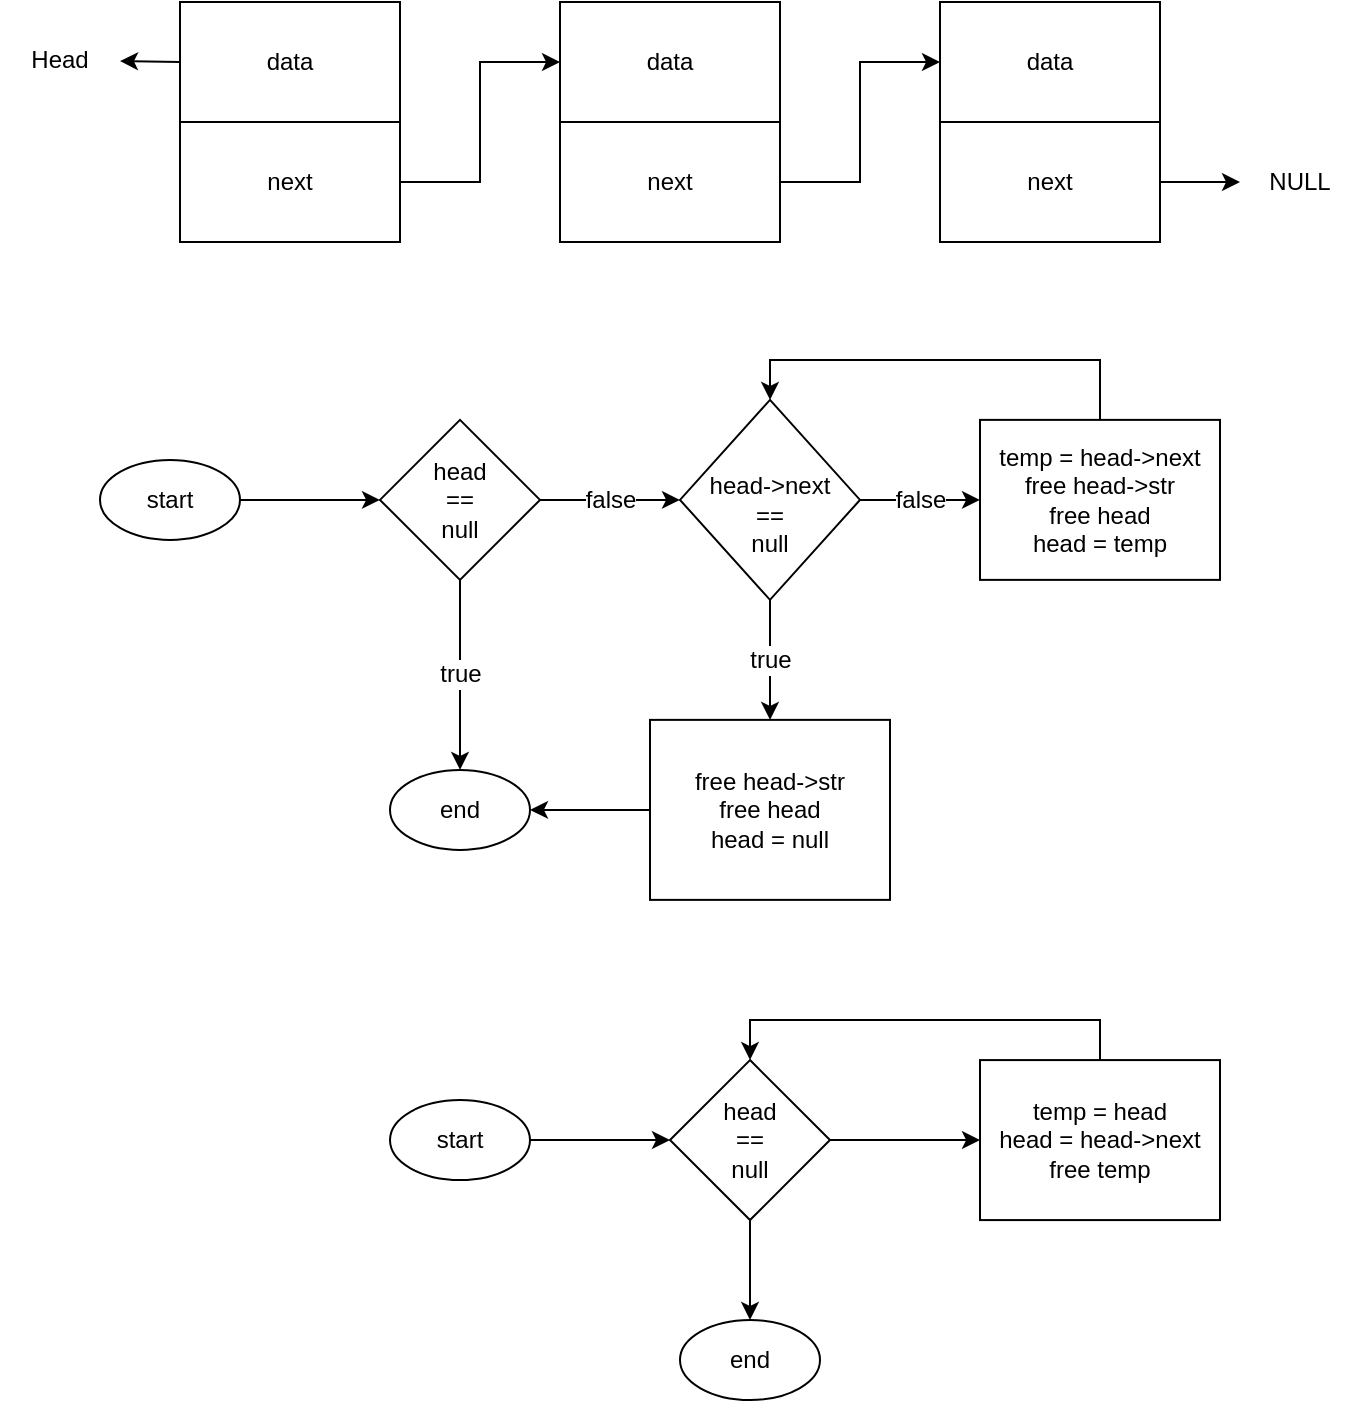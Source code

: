 <mxfile version="21.6.9" type="github" pages="2">
  <diagram name="Page-1" id="H5eP8Q7SJC7XDLgz5FSi">
    <mxGraphModel dx="758" dy="541" grid="1" gridSize="10" guides="1" tooltips="1" connect="1" arrows="1" fold="1" page="1" pageScale="1" pageWidth="850" pageHeight="1100" math="0" shadow="0">
      <root>
        <mxCell id="0" />
        <mxCell id="1" parent="0" />
        <mxCell id="j4u0opRWyv02rOqWnyuJ-2" style="edgeStyle=orthogonalEdgeStyle;rounded=0;orthogonalLoop=1;jettySize=auto;html=1;exitX=1;exitY=0.5;exitDx=0;exitDy=0;entryX=0;entryY=0.5;entryDx=0;entryDy=0;" parent="1" source="j4u0opRWyv02rOqWnyuJ-3" target="j4u0opRWyv02rOqWnyuJ-7" edge="1">
          <mxGeometry relative="1" as="geometry" />
        </mxCell>
        <mxCell id="j4u0opRWyv02rOqWnyuJ-3" value="next" style="rounded=0;whiteSpace=wrap;html=1;" parent="1" vertex="1">
          <mxGeometry x="140" y="181" width="110" height="60" as="geometry" />
        </mxCell>
        <mxCell id="j4u0opRWyv02rOqWnyuJ-4" value="data" style="rounded=0;whiteSpace=wrap;html=1;" parent="1" vertex="1">
          <mxGeometry x="140" y="121" width="110" height="60" as="geometry" />
        </mxCell>
        <mxCell id="j4u0opRWyv02rOqWnyuJ-5" style="edgeStyle=orthogonalEdgeStyle;rounded=0;orthogonalLoop=1;jettySize=auto;html=1;exitX=1;exitY=0.5;exitDx=0;exitDy=0;entryX=0;entryY=0.5;entryDx=0;entryDy=0;" parent="1" source="j4u0opRWyv02rOqWnyuJ-6" target="j4u0opRWyv02rOqWnyuJ-10" edge="1">
          <mxGeometry relative="1" as="geometry" />
        </mxCell>
        <mxCell id="j4u0opRWyv02rOqWnyuJ-6" value="next" style="rounded=0;whiteSpace=wrap;html=1;" parent="1" vertex="1">
          <mxGeometry x="330" y="181" width="110" height="60" as="geometry" />
        </mxCell>
        <mxCell id="j4u0opRWyv02rOqWnyuJ-7" value="data" style="rounded=0;whiteSpace=wrap;html=1;" parent="1" vertex="1">
          <mxGeometry x="330" y="121" width="110" height="60" as="geometry" />
        </mxCell>
        <mxCell id="j4u0opRWyv02rOqWnyuJ-8" style="edgeStyle=orthogonalEdgeStyle;rounded=0;orthogonalLoop=1;jettySize=auto;html=1;exitX=1;exitY=0.5;exitDx=0;exitDy=0;" parent="1" source="j4u0opRWyv02rOqWnyuJ-9" target="j4u0opRWyv02rOqWnyuJ-11" edge="1">
          <mxGeometry relative="1" as="geometry">
            <mxPoint x="700" y="211" as="targetPoint" />
          </mxGeometry>
        </mxCell>
        <mxCell id="j4u0opRWyv02rOqWnyuJ-9" value="next" style="rounded=0;whiteSpace=wrap;html=1;" parent="1" vertex="1">
          <mxGeometry x="520" y="181" width="110" height="60" as="geometry" />
        </mxCell>
        <mxCell id="j4u0opRWyv02rOqWnyuJ-10" value="data" style="rounded=0;whiteSpace=wrap;html=1;" parent="1" vertex="1">
          <mxGeometry x="520" y="121" width="110" height="60" as="geometry" />
        </mxCell>
        <mxCell id="j4u0opRWyv02rOqWnyuJ-11" value="NULL" style="text;html=1;strokeColor=none;fillColor=none;align=center;verticalAlign=middle;whiteSpace=wrap;rounded=0;" parent="1" vertex="1">
          <mxGeometry x="670" y="196" width="60" height="30" as="geometry" />
        </mxCell>
        <mxCell id="j4u0opRWyv02rOqWnyuJ-12" value="" style="endArrow=classic;html=1;rounded=0;exitX=0;exitY=0.5;exitDx=0;exitDy=0;" parent="1" source="j4u0opRWyv02rOqWnyuJ-4" target="j4u0opRWyv02rOqWnyuJ-13" edge="1">
          <mxGeometry width="50" height="50" relative="1" as="geometry">
            <mxPoint x="380" y="270" as="sourcePoint" />
            <mxPoint x="80" y="150" as="targetPoint" />
          </mxGeometry>
        </mxCell>
        <mxCell id="j4u0opRWyv02rOqWnyuJ-13" value="Head" style="text;html=1;strokeColor=none;fillColor=none;align=center;verticalAlign=middle;whiteSpace=wrap;rounded=0;" parent="1" vertex="1">
          <mxGeometry x="50" y="135" width="60" height="30" as="geometry" />
        </mxCell>
        <mxCell id="j4u0opRWyv02rOqWnyuJ-25" value="false" style="edgeStyle=orthogonalEdgeStyle;rounded=0;orthogonalLoop=1;jettySize=auto;html=1;exitX=1;exitY=0.5;exitDx=0;exitDy=0;entryX=0;entryY=0.5;entryDx=0;entryDy=0;fontSize=12;" parent="1" source="j4u0opRWyv02rOqWnyuJ-16" target="j4u0opRWyv02rOqWnyuJ-20" edge="1">
          <mxGeometry relative="1" as="geometry">
            <mxPoint x="390" y="369.94" as="targetPoint" />
          </mxGeometry>
        </mxCell>
        <mxCell id="j4u0opRWyv02rOqWnyuJ-53" value="true" style="edgeStyle=orthogonalEdgeStyle;rounded=0;orthogonalLoop=1;jettySize=auto;html=1;exitX=0.5;exitY=1;exitDx=0;exitDy=0;entryX=0.5;entryY=0;entryDx=0;entryDy=0;fontSize=12;" parent="1" source="j4u0opRWyv02rOqWnyuJ-16" target="j4u0opRWyv02rOqWnyuJ-30" edge="1">
          <mxGeometry relative="1" as="geometry" />
        </mxCell>
        <mxCell id="j4u0opRWyv02rOqWnyuJ-16" value="head&lt;br&gt;==&lt;br&gt;null" style="rhombus;whiteSpace=wrap;html=1;" parent="1" vertex="1">
          <mxGeometry x="240" y="329.94" width="80" height="80" as="geometry" />
        </mxCell>
        <mxCell id="j4u0opRWyv02rOqWnyuJ-24" style="edgeStyle=orthogonalEdgeStyle;rounded=0;orthogonalLoop=1;jettySize=auto;html=1;exitX=1;exitY=0.5;exitDx=0;exitDy=0;entryX=0;entryY=0.5;entryDx=0;entryDy=0;" parent="1" source="j4u0opRWyv02rOqWnyuJ-17" target="j4u0opRWyv02rOqWnyuJ-16" edge="1">
          <mxGeometry relative="1" as="geometry" />
        </mxCell>
        <mxCell id="j4u0opRWyv02rOqWnyuJ-17" value="start" style="ellipse;whiteSpace=wrap;html=1;" parent="1" vertex="1">
          <mxGeometry x="100" y="349.94" width="70" height="40" as="geometry" />
        </mxCell>
        <mxCell id="j4u0opRWyv02rOqWnyuJ-28" value="true" style="edgeStyle=orthogonalEdgeStyle;rounded=0;orthogonalLoop=1;jettySize=auto;html=1;exitX=0.5;exitY=1;exitDx=0;exitDy=0;fontSize=12;" parent="1" source="j4u0opRWyv02rOqWnyuJ-20" target="j4u0opRWyv02rOqWnyuJ-21" edge="1">
          <mxGeometry relative="1" as="geometry" />
        </mxCell>
        <mxCell id="j4u0opRWyv02rOqWnyuJ-54" value="false" style="edgeStyle=orthogonalEdgeStyle;rounded=0;orthogonalLoop=1;jettySize=auto;html=1;exitX=1;exitY=0.5;exitDx=0;exitDy=0;entryX=0;entryY=0.5;entryDx=0;entryDy=0;fontSize=12;" parent="1" source="j4u0opRWyv02rOqWnyuJ-20" target="j4u0opRWyv02rOqWnyuJ-23" edge="1">
          <mxGeometry relative="1" as="geometry" />
        </mxCell>
        <mxCell id="j4u0opRWyv02rOqWnyuJ-20" value="&lt;br&gt;head-&amp;gt;next&lt;br&gt;==&lt;br&gt;null" style="rhombus;whiteSpace=wrap;html=1;" parent="1" vertex="1">
          <mxGeometry x="390" y="319.94" width="90" height="100" as="geometry" />
        </mxCell>
        <mxCell id="j4u0opRWyv02rOqWnyuJ-31" style="edgeStyle=orthogonalEdgeStyle;rounded=0;orthogonalLoop=1;jettySize=auto;html=1;exitX=0;exitY=0.5;exitDx=0;exitDy=0;entryX=1;entryY=0.5;entryDx=0;entryDy=0;" parent="1" source="j4u0opRWyv02rOqWnyuJ-21" target="j4u0opRWyv02rOqWnyuJ-30" edge="1">
          <mxGeometry relative="1" as="geometry" />
        </mxCell>
        <mxCell id="j4u0opRWyv02rOqWnyuJ-21" value="free head-&amp;gt;str&lt;br&gt;free head&lt;br&gt;head = null" style="rounded=0;whiteSpace=wrap;html=1;" parent="1" vertex="1">
          <mxGeometry x="375" y="479.94" width="120" height="90" as="geometry" />
        </mxCell>
        <mxCell id="j4u0opRWyv02rOqWnyuJ-56" style="edgeStyle=orthogonalEdgeStyle;rounded=0;orthogonalLoop=1;jettySize=auto;html=1;exitX=0.5;exitY=0;exitDx=0;exitDy=0;entryX=0.5;entryY=0;entryDx=0;entryDy=0;" parent="1" source="j4u0opRWyv02rOqWnyuJ-23" target="j4u0opRWyv02rOqWnyuJ-20" edge="1">
          <mxGeometry relative="1" as="geometry">
            <Array as="points">
              <mxPoint x="600" y="299.94" />
              <mxPoint x="435" y="299.94" />
            </Array>
          </mxGeometry>
        </mxCell>
        <mxCell id="j4u0opRWyv02rOqWnyuJ-23" value="temp = head-&amp;gt;next&lt;br&gt;free head-&amp;gt;str&lt;br&gt;free head&lt;br&gt;head = temp" style="rounded=0;whiteSpace=wrap;html=1;" parent="1" vertex="1">
          <mxGeometry x="540" y="329.94" width="120" height="80" as="geometry" />
        </mxCell>
        <mxCell id="j4u0opRWyv02rOqWnyuJ-30" value="end" style="ellipse;whiteSpace=wrap;html=1;" parent="1" vertex="1">
          <mxGeometry x="245" y="504.94" width="70" height="40" as="geometry" />
        </mxCell>
        <mxCell id="2DXW7KZpyTHlbUqG99bQ-42" style="edgeStyle=orthogonalEdgeStyle;rounded=0;orthogonalLoop=1;jettySize=auto;html=1;exitX=1;exitY=0.5;exitDx=0;exitDy=0;entryX=0;entryY=0.5;entryDx=0;entryDy=0;" edge="1" parent="1" source="2DXW7KZpyTHlbUqG99bQ-29" target="2DXW7KZpyTHlbUqG99bQ-38">
          <mxGeometry relative="1" as="geometry" />
        </mxCell>
        <mxCell id="2DXW7KZpyTHlbUqG99bQ-43" style="edgeStyle=orthogonalEdgeStyle;rounded=0;orthogonalLoop=1;jettySize=auto;html=1;exitX=0.5;exitY=1;exitDx=0;exitDy=0;entryX=0.5;entryY=0;entryDx=0;entryDy=0;" edge="1" parent="1" source="2DXW7KZpyTHlbUqG99bQ-29" target="2DXW7KZpyTHlbUqG99bQ-39">
          <mxGeometry relative="1" as="geometry" />
        </mxCell>
        <mxCell id="2DXW7KZpyTHlbUqG99bQ-29" value="head&lt;br&gt;==&lt;br&gt;null" style="rhombus;whiteSpace=wrap;html=1;" vertex="1" parent="1">
          <mxGeometry x="385" y="650.04" width="80" height="80" as="geometry" />
        </mxCell>
        <mxCell id="2DXW7KZpyTHlbUqG99bQ-41" style="edgeStyle=orthogonalEdgeStyle;rounded=0;orthogonalLoop=1;jettySize=auto;html=1;exitX=1;exitY=0.5;exitDx=0;exitDy=0;entryX=0;entryY=0.5;entryDx=0;entryDy=0;" edge="1" parent="1" source="2DXW7KZpyTHlbUqG99bQ-31" target="2DXW7KZpyTHlbUqG99bQ-29">
          <mxGeometry relative="1" as="geometry" />
        </mxCell>
        <mxCell id="2DXW7KZpyTHlbUqG99bQ-31" value="start" style="ellipse;whiteSpace=wrap;html=1;" vertex="1" parent="1">
          <mxGeometry x="245" y="670.04" width="70" height="40" as="geometry" />
        </mxCell>
        <mxCell id="2DXW7KZpyTHlbUqG99bQ-44" style="edgeStyle=orthogonalEdgeStyle;rounded=0;orthogonalLoop=1;jettySize=auto;html=1;exitX=0.5;exitY=0;exitDx=0;exitDy=0;entryX=0.5;entryY=0;entryDx=0;entryDy=0;" edge="1" parent="1" source="2DXW7KZpyTHlbUqG99bQ-38" target="2DXW7KZpyTHlbUqG99bQ-29">
          <mxGeometry relative="1" as="geometry" />
        </mxCell>
        <mxCell id="2DXW7KZpyTHlbUqG99bQ-38" value="temp = head&lt;br&gt;head = head-&amp;gt;next&lt;br&gt;free temp" style="rounded=0;whiteSpace=wrap;html=1;" vertex="1" parent="1">
          <mxGeometry x="540" y="650.04" width="120" height="80" as="geometry" />
        </mxCell>
        <mxCell id="2DXW7KZpyTHlbUqG99bQ-39" value="end" style="ellipse;whiteSpace=wrap;html=1;" vertex="1" parent="1">
          <mxGeometry x="390" y="780.0" width="70" height="40" as="geometry" />
        </mxCell>
      </root>
    </mxGraphModel>
  </diagram>
  <diagram id="91dRR94Rl9-x0SKmVoWm" name="Page-2">
    <mxGraphModel dx="442" dy="541" grid="1" gridSize="10" guides="1" tooltips="1" connect="1" arrows="1" fold="1" page="1" pageScale="1" pageWidth="850" pageHeight="1100" math="0" shadow="0">
      <root>
        <mxCell id="0" />
        <mxCell id="1" parent="0" />
      </root>
    </mxGraphModel>
  </diagram>
</mxfile>
